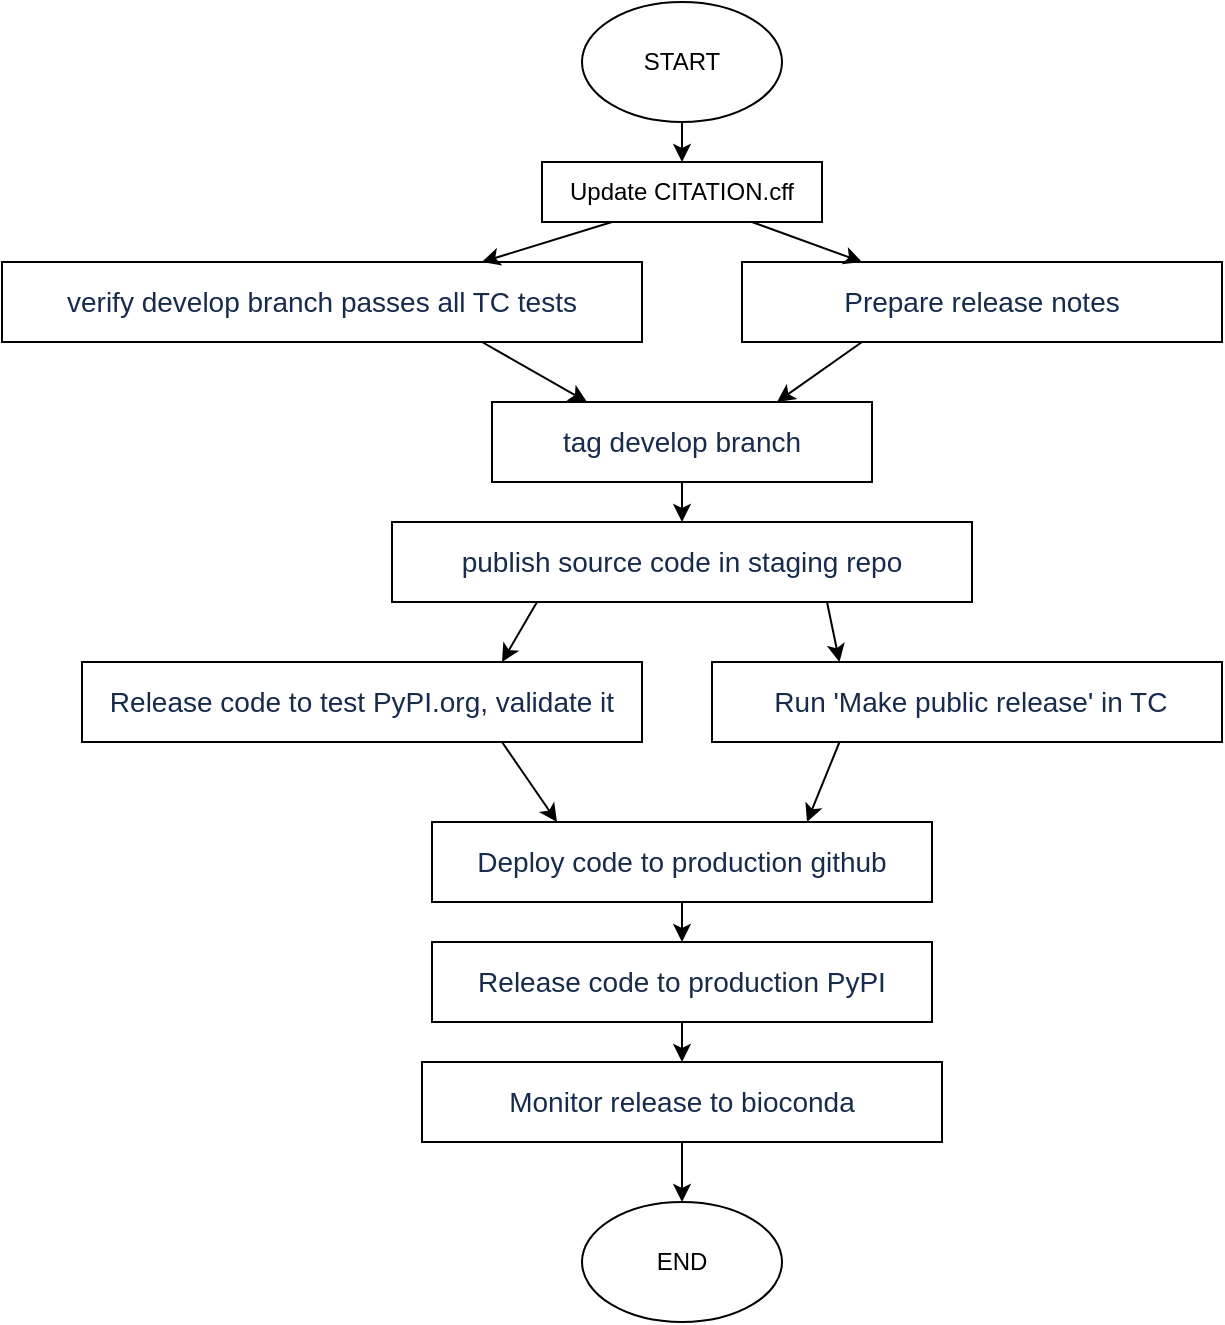 <mxfile version="15.6.8" type="device"><diagram id="4_sC49u7LAa6DhWwrzCX" name="Page-1"><mxGraphModel dx="1554" dy="833" grid="1" gridSize="10" guides="1" tooltips="1" connect="1" arrows="1" fold="1" page="1" pageScale="1" pageWidth="1400" pageHeight="850" math="0" shadow="0"><root><mxCell id="0"/><mxCell id="1" parent="0"/><mxCell id="FvIvCKy5JpwNLYo0nqde-1" value="START" style="ellipse;whiteSpace=wrap;html=1;" vertex="1" parent="1"><mxGeometry x="590" y="30" width="100" height="60" as="geometry"/></mxCell><mxCell id="FvIvCKy5JpwNLYo0nqde-2" value="END" style="ellipse;whiteSpace=wrap;html=1;" vertex="1" parent="1"><mxGeometry x="590" y="630" width="100" height="60" as="geometry"/></mxCell><mxCell id="FvIvCKy5JpwNLYo0nqde-3" value="Update CITATION.cff" style="rounded=0;whiteSpace=wrap;html=1;" vertex="1" parent="1"><mxGeometry x="570" y="110" width="140" height="30" as="geometry"/></mxCell><mxCell id="FvIvCKy5JpwNLYo0nqde-4" value="&lt;span style=&quot;color: rgb(23 , 43 , 77) ; font-family: , &amp;#34;system-ui&amp;#34; , &amp;#34;segoe ui&amp;#34; , &amp;#34;roboto&amp;#34; , &amp;#34;oxygen&amp;#34; , &amp;#34;ubuntu&amp;#34; , &amp;#34;fira sans&amp;#34; , &amp;#34;droid sans&amp;#34; , &amp;#34;helvetica neue&amp;#34; , sans-serif ; font-size: 14px ; background-color: rgb(255 , 255 , 255)&quot;&gt;verify develop branch passes all TC tests&lt;/span&gt;" style="rounded=0;whiteSpace=wrap;html=1;" vertex="1" parent="1"><mxGeometry x="300" y="160" width="320" height="40" as="geometry"/></mxCell><mxCell id="FvIvCKy5JpwNLYo0nqde-5" value="&lt;span style=&quot;color: rgb(23 , 43 , 77) ; font-family: , &amp;#34;system-ui&amp;#34; , &amp;#34;segoe ui&amp;#34; , &amp;#34;roboto&amp;#34; , &amp;#34;oxygen&amp;#34; , &amp;#34;ubuntu&amp;#34; , &amp;#34;fira sans&amp;#34; , &amp;#34;droid sans&amp;#34; , &amp;#34;helvetica neue&amp;#34; , sans-serif ; font-size: 14px ; background-color: rgb(255 , 255 , 255)&quot;&gt;Prepare release notes&lt;/span&gt;" style="rounded=0;whiteSpace=wrap;html=1;" vertex="1" parent="1"><mxGeometry x="670" y="160" width="240" height="40" as="geometry"/></mxCell><mxCell id="FvIvCKy5JpwNLYo0nqde-6" value="&lt;span style=&quot;color: rgb(23 , 43 , 77) ; font-family: , &amp;#34;system-ui&amp;#34; , &amp;#34;segoe ui&amp;#34; , &amp;#34;roboto&amp;#34; , &amp;#34;oxygen&amp;#34; , &amp;#34;ubuntu&amp;#34; , &amp;#34;fira sans&amp;#34; , &amp;#34;droid sans&amp;#34; , &amp;#34;helvetica neue&amp;#34; , sans-serif ; font-size: 14px ; background-color: rgb(255 , 255 , 255)&quot;&gt;tag develop branch&lt;/span&gt;" style="rounded=0;whiteSpace=wrap;html=1;" vertex="1" parent="1"><mxGeometry x="545" y="230" width="190" height="40" as="geometry"/></mxCell><mxCell id="FvIvCKy5JpwNLYo0nqde-7" value="&lt;span style=&quot;color: rgb(23 , 43 , 77) ; font-family: , &amp;#34;system-ui&amp;#34; , &amp;#34;segoe ui&amp;#34; , &amp;#34;roboto&amp;#34; , &amp;#34;oxygen&amp;#34; , &amp;#34;ubuntu&amp;#34; , &amp;#34;fira sans&amp;#34; , &amp;#34;droid sans&amp;#34; , &amp;#34;helvetica neue&amp;#34; , sans-serif ; font-size: 14px ; background-color: rgb(255 , 255 , 255)&quot;&gt;Release code to test PyPI.org, validate it&lt;/span&gt;" style="rounded=0;whiteSpace=wrap;html=1;" vertex="1" parent="1"><mxGeometry x="340" y="360" width="280" height="40" as="geometry"/></mxCell><mxCell id="FvIvCKy5JpwNLYo0nqde-8" value="&lt;meta charset=&quot;utf-8&quot;&gt;&lt;span style=&quot;color: rgb(23, 43, 77); font-size: 14px; font-style: normal; font-weight: 400; letter-spacing: normal; text-indent: 0px; text-transform: none; word-spacing: 0px; background-color: rgb(255, 255, 255); display: inline; float: none;&quot;&gt;publish source code in staging repo&lt;/span&gt;" style="rounded=0;whiteSpace=wrap;html=1;" vertex="1" parent="1"><mxGeometry x="495" y="290" width="290" height="40" as="geometry"/></mxCell><mxCell id="FvIvCKy5JpwNLYo0nqde-9" value="&lt;span style=&quot;color: rgb(23 , 43 , 77) ; font-family: , &amp;#34;system-ui&amp;#34; , &amp;#34;segoe ui&amp;#34; , &amp;#34;roboto&amp;#34; , &amp;#34;oxygen&amp;#34; , &amp;#34;ubuntu&amp;#34; , &amp;#34;fira sans&amp;#34; , &amp;#34;droid sans&amp;#34; , &amp;#34;helvetica neue&amp;#34; , sans-serif ; font-size: 14px ; background-color: rgb(255 , 255 , 255)&quot;&gt;&amp;nbsp;Run 'Make public release' in TC&lt;/span&gt;" style="rounded=0;whiteSpace=wrap;html=1;" vertex="1" parent="1"><mxGeometry x="655" y="360" width="255" height="40" as="geometry"/></mxCell><mxCell id="FvIvCKy5JpwNLYo0nqde-10" value="&lt;span style=&quot;color: rgb(23 , 43 , 77) ; font-size: 14px ; font-style: normal ; font-weight: 400 ; letter-spacing: normal ; text-indent: 0px ; text-transform: none ; word-spacing: 0px ; background-color: rgb(255 , 255 , 255) ; display: inline ; float: none&quot;&gt;Deploy code to production github&lt;/span&gt;" style="rounded=0;whiteSpace=wrap;html=1;" vertex="1" parent="1"><mxGeometry x="515" y="440" width="250" height="40" as="geometry"/></mxCell><mxCell id="FvIvCKy5JpwNLYo0nqde-11" value="&lt;span style=&quot;color: rgb(23 , 43 , 77) ; font-family: , &amp;#34;system-ui&amp;#34; , &amp;#34;segoe ui&amp;#34; , &amp;#34;roboto&amp;#34; , &amp;#34;oxygen&amp;#34; , &amp;#34;ubuntu&amp;#34; , &amp;#34;fira sans&amp;#34; , &amp;#34;droid sans&amp;#34; , &amp;#34;helvetica neue&amp;#34; , sans-serif ; font-size: 14px ; background-color: rgb(255 , 255 , 255)&quot;&gt;Release code to production PyPI&lt;br&gt;&lt;/span&gt;" style="rounded=0;whiteSpace=wrap;html=1;" vertex="1" parent="1"><mxGeometry x="515" y="500" width="250" height="40" as="geometry"/></mxCell><mxCell id="FvIvCKy5JpwNLYo0nqde-12" value="&lt;span style=&quot;color: rgb(23 , 43 , 77) ; font-family: , &amp;#34;system-ui&amp;#34; , &amp;#34;segoe ui&amp;#34; , &amp;#34;roboto&amp;#34; , &amp;#34;oxygen&amp;#34; , &amp;#34;ubuntu&amp;#34; , &amp;#34;fira sans&amp;#34; , &amp;#34;droid sans&amp;#34; , &amp;#34;helvetica neue&amp;#34; , sans-serif ; font-size: 14px ; background-color: rgb(255 , 255 , 255)&quot;&gt;Monitor release to bioconda&lt;/span&gt;" style="rounded=0;whiteSpace=wrap;html=1;" vertex="1" parent="1"><mxGeometry x="510" y="560" width="260" height="40" as="geometry"/></mxCell><mxCell id="FvIvCKy5JpwNLYo0nqde-14" value="" style="endArrow=classic;html=1;rounded=0;exitX=0.5;exitY=1;exitDx=0;exitDy=0;entryX=0.5;entryY=0;entryDx=0;entryDy=0;" edge="1" parent="1" source="FvIvCKy5JpwNLYo0nqde-1" target="FvIvCKy5JpwNLYo0nqde-3"><mxGeometry width="50" height="50" relative="1" as="geometry"><mxPoint x="570" y="470" as="sourcePoint"/><mxPoint x="620" y="420" as="targetPoint"/></mxGeometry></mxCell><mxCell id="FvIvCKy5JpwNLYo0nqde-15" value="" style="endArrow=classic;html=1;rounded=0;exitX=0.25;exitY=1;exitDx=0;exitDy=0;entryX=0.75;entryY=0;entryDx=0;entryDy=0;" edge="1" parent="1" source="FvIvCKy5JpwNLYo0nqde-3" target="FvIvCKy5JpwNLYo0nqde-4"><mxGeometry width="50" height="50" relative="1" as="geometry"><mxPoint x="570" y="470" as="sourcePoint"/><mxPoint x="620" y="420" as="targetPoint"/></mxGeometry></mxCell><mxCell id="FvIvCKy5JpwNLYo0nqde-16" value="" style="endArrow=classic;html=1;rounded=0;exitX=0.75;exitY=1;exitDx=0;exitDy=0;entryX=0.25;entryY=0;entryDx=0;entryDy=0;" edge="1" parent="1" source="FvIvCKy5JpwNLYo0nqde-3" target="FvIvCKy5JpwNLYo0nqde-5"><mxGeometry width="50" height="50" relative="1" as="geometry"><mxPoint x="650" y="150" as="sourcePoint"/><mxPoint x="660" y="160" as="targetPoint"/></mxGeometry></mxCell><mxCell id="FvIvCKy5JpwNLYo0nqde-17" value="" style="endArrow=classic;html=1;rounded=0;exitX=0.75;exitY=1;exitDx=0;exitDy=0;entryX=0.25;entryY=0;entryDx=0;entryDy=0;" edge="1" parent="1" source="FvIvCKy5JpwNLYo0nqde-4" target="FvIvCKy5JpwNLYo0nqde-6"><mxGeometry width="50" height="50" relative="1" as="geometry"><mxPoint x="650" y="150" as="sourcePoint"/><mxPoint x="793.04" y="169" as="targetPoint"/></mxGeometry></mxCell><mxCell id="FvIvCKy5JpwNLYo0nqde-18" value="" style="endArrow=classic;html=1;rounded=0;exitX=0.25;exitY=1;exitDx=0;exitDy=0;entryX=0.75;entryY=0;entryDx=0;entryDy=0;" edge="1" parent="1" source="FvIvCKy5JpwNLYo0nqde-5" target="FvIvCKy5JpwNLYo0nqde-6"><mxGeometry width="50" height="50" relative="1" as="geometry"><mxPoint x="650" y="150" as="sourcePoint"/><mxPoint x="484.08" y="166" as="targetPoint"/></mxGeometry></mxCell><mxCell id="FvIvCKy5JpwNLYo0nqde-20" value="" style="endArrow=classic;html=1;rounded=0;entryX=0.5;entryY=0;entryDx=0;entryDy=0;exitX=0.5;exitY=1;exitDx=0;exitDy=0;" edge="1" parent="1" source="FvIvCKy5JpwNLYo0nqde-6" target="FvIvCKy5JpwNLYo0nqde-8"><mxGeometry width="50" height="50" relative="1" as="geometry"><mxPoint x="800" y="110" as="sourcePoint"/><mxPoint x="660" y="130" as="targetPoint"/></mxGeometry></mxCell><mxCell id="FvIvCKy5JpwNLYo0nqde-22" value="" style="endArrow=classic;html=1;rounded=0;exitX=0.25;exitY=1;exitDx=0;exitDy=0;entryX=0.75;entryY=0;entryDx=0;entryDy=0;" edge="1" parent="1" source="FvIvCKy5JpwNLYo0nqde-8" target="FvIvCKy5JpwNLYo0nqde-7"><mxGeometry width="50" height="50" relative="1" as="geometry"><mxPoint x="570" y="360" as="sourcePoint"/><mxPoint x="620" y="310" as="targetPoint"/></mxGeometry></mxCell><mxCell id="FvIvCKy5JpwNLYo0nqde-23" value="" style="endArrow=classic;html=1;rounded=0;exitX=0.75;exitY=1;exitDx=0;exitDy=0;entryX=0.25;entryY=0;entryDx=0;entryDy=0;" edge="1" parent="1" source="FvIvCKy5JpwNLYo0nqde-8" target="FvIvCKy5JpwNLYo0nqde-9"><mxGeometry width="50" height="50" relative="1" as="geometry"><mxPoint x="577.5" y="340" as="sourcePoint"/><mxPoint x="560.0" y="370" as="targetPoint"/></mxGeometry></mxCell><mxCell id="FvIvCKy5JpwNLYo0nqde-24" value="" style="endArrow=classic;html=1;rounded=0;exitX=0.25;exitY=1;exitDx=0;exitDy=0;entryX=0.75;entryY=0;entryDx=0;entryDy=0;" edge="1" parent="1" source="FvIvCKy5JpwNLYo0nqde-9" target="FvIvCKy5JpwNLYo0nqde-10"><mxGeometry width="50" height="50" relative="1" as="geometry"><mxPoint x="721.5" y="410" as="sourcePoint"/><mxPoint x="679.0" y="440" as="targetPoint"/></mxGeometry></mxCell><mxCell id="FvIvCKy5JpwNLYo0nqde-25" value="" style="endArrow=classic;html=1;rounded=0;exitX=0.75;exitY=1;exitDx=0;exitDy=0;entryX=0.25;entryY=0;entryDx=0;entryDy=0;" edge="1" parent="1" source="FvIvCKy5JpwNLYo0nqde-7" target="FvIvCKy5JpwNLYo0nqde-10"><mxGeometry width="50" height="50" relative="1" as="geometry"><mxPoint x="550.0" y="210" as="sourcePoint"/><mxPoint x="602.5" y="240" as="targetPoint"/></mxGeometry></mxCell><mxCell id="FvIvCKy5JpwNLYo0nqde-26" value="" style="endArrow=classic;html=1;rounded=0;exitX=0.5;exitY=1;exitDx=0;exitDy=0;" edge="1" parent="1" source="FvIvCKy5JpwNLYo0nqde-10" target="FvIvCKy5JpwNLYo0nqde-11"><mxGeometry width="50" height="50" relative="1" as="geometry"><mxPoint x="570" y="360" as="sourcePoint"/><mxPoint x="620" y="310" as="targetPoint"/></mxGeometry></mxCell><mxCell id="FvIvCKy5JpwNLYo0nqde-27" value="" style="endArrow=classic;html=1;rounded=0;exitX=0.5;exitY=1;exitDx=0;exitDy=0;entryX=0.5;entryY=0;entryDx=0;entryDy=0;" edge="1" parent="1" source="FvIvCKy5JpwNLYo0nqde-11" target="FvIvCKy5JpwNLYo0nqde-12"><mxGeometry width="50" height="50" relative="1" as="geometry"><mxPoint x="650.0" y="490" as="sourcePoint"/><mxPoint x="650.0" y="510" as="targetPoint"/></mxGeometry></mxCell><mxCell id="FvIvCKy5JpwNLYo0nqde-28" value="" style="endArrow=classic;html=1;rounded=0;exitX=0.5;exitY=1;exitDx=0;exitDy=0;" edge="1" parent="1" source="FvIvCKy5JpwNLYo0nqde-12" target="FvIvCKy5JpwNLYo0nqde-2"><mxGeometry width="50" height="50" relative="1" as="geometry"><mxPoint x="570" y="470" as="sourcePoint"/><mxPoint x="620" y="420" as="targetPoint"/></mxGeometry></mxCell></root></mxGraphModel></diagram></mxfile>